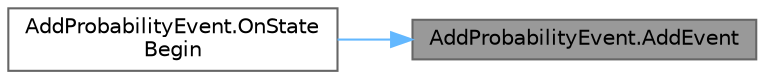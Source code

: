 digraph "AddProbabilityEvent.AddEvent"
{
 // LATEX_PDF_SIZE
  bgcolor="transparent";
  edge [fontname=Helvetica,fontsize=10,labelfontname=Helvetica,labelfontsize=10];
  node [fontname=Helvetica,fontsize=10,shape=box,height=0.2,width=0.4];
  rankdir="RL";
  Node1 [id="Node000001",label="AddProbabilityEvent.AddEvent",height=0.2,width=0.4,color="gray40", fillcolor="grey60", style="filled", fontcolor="black",tooltip=" "];
  Node1 -> Node2 [id="edge2_Node000001_Node000002",dir="back",color="steelblue1",style="solid",tooltip=" "];
  Node2 [id="Node000002",label="AddProbabilityEvent.OnState\lBegin",height=0.2,width=0.4,color="grey40", fillcolor="white", style="filled",URL="$class_add_probability_event.html#a24dd822dadeb1f5ec77dd50895a1e9ff",tooltip=" "];
}
